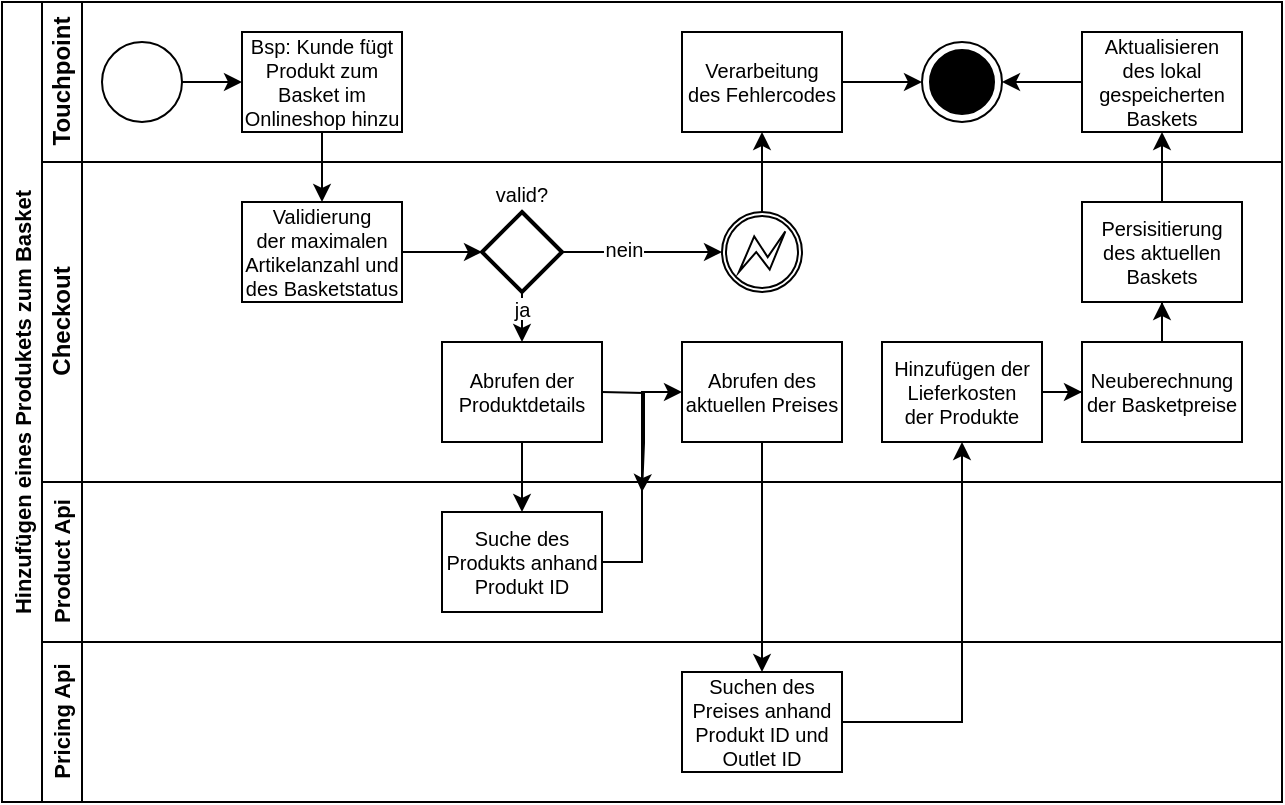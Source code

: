 <mxfile version="16.5.6" type="device"><diagram id="2wMZsplqy6N8PgBtkX_B" name="Seite-1"><mxGraphModel dx="813" dy="-1262" grid="1" gridSize="10" guides="1" tooltips="1" connect="1" arrows="1" fold="1" page="1" pageScale="1" pageWidth="1169" pageHeight="827" math="0" shadow="0"><root><mxCell id="0"/><mxCell id="1" parent="0"/><mxCell id="2uFBdvoXPQzoiTEgPVtV-1" value="Hinzufügen eines Produkets zum Basket" style="swimlane;childLayout=stackLayout;resizeParent=1;resizeParentMax=0;horizontal=0;startSize=20;horizontalStack=0;fontColor=#000000;strokeColor=#000000;fontSize=11;fillColor=none;" parent="1" vertex="1"><mxGeometry x="40" y="2220" width="640" height="400" as="geometry"/></mxCell><mxCell id="2uFBdvoXPQzoiTEgPVtV-2" value="Touchpoint" style="swimlane;html=1;startSize=20;horizontal=0;fontColor=#000000;strokeColor=#000000;fillColor=none;" parent="2uFBdvoXPQzoiTEgPVtV-1" vertex="1"><mxGeometry x="20" width="620" height="80" as="geometry"/></mxCell><mxCell id="2uFBdvoXPQzoiTEgPVtV-3" value="" style="edgeStyle=orthogonalEdgeStyle;rounded=0;orthogonalLoop=1;jettySize=auto;html=1;fontColor=#000000;strokeColor=#000000;" parent="2uFBdvoXPQzoiTEgPVtV-2" source="2uFBdvoXPQzoiTEgPVtV-4" target="2uFBdvoXPQzoiTEgPVtV-5" edge="1"><mxGeometry relative="1" as="geometry"/></mxCell><mxCell id="2uFBdvoXPQzoiTEgPVtV-4" value="" style="ellipse;whiteSpace=wrap;html=1;fontColor=#000000;strokeColor=#000000;fillColor=#FFFFFF;" parent="2uFBdvoXPQzoiTEgPVtV-2" vertex="1"><mxGeometry x="30" y="20" width="40" height="40" as="geometry"/></mxCell><mxCell id="2uFBdvoXPQzoiTEgPVtV-5" value="Bsp: Kunde fügt &#10;Produkt zum &#10;Basket im&#10;Onlineshop hinzu" style="rounded=0;fontFamily=Helvetica;fontSize=10;fontColor=#000000;align=center;strokeColor=#000000;fillColor=#FFFFFF;" parent="2uFBdvoXPQzoiTEgPVtV-2" vertex="1"><mxGeometry x="100" y="15" width="80" height="50" as="geometry"/></mxCell><mxCell id="2uFBdvoXPQzoiTEgPVtV-6" style="edgeStyle=orthogonalEdgeStyle;rounded=0;orthogonalLoop=1;jettySize=auto;html=1;fontSize=10;fontColor=#000000;strokeColor=#000000;" parent="2uFBdvoXPQzoiTEgPVtV-2" source="2uFBdvoXPQzoiTEgPVtV-7" target="2uFBdvoXPQzoiTEgPVtV-8" edge="1"><mxGeometry relative="1" as="geometry"/></mxCell><mxCell id="2uFBdvoXPQzoiTEgPVtV-7" value="Verarbeitung&#10;des Fehlercodes" style="rounded=0;fontFamily=Helvetica;fontSize=10;fontColor=#000000;align=center;strokeColor=#000000;fillColor=#FFFFFF;" parent="2uFBdvoXPQzoiTEgPVtV-2" vertex="1"><mxGeometry x="320" y="15" width="80" height="50" as="geometry"/></mxCell><mxCell id="2uFBdvoXPQzoiTEgPVtV-8" value="" style="ellipse;html=1;shape=endState;fillColor=#000000;strokeColor=#000000;fontSize=10;fontColor=#000000;" parent="2uFBdvoXPQzoiTEgPVtV-2" vertex="1"><mxGeometry x="440" y="20" width="40" height="40" as="geometry"/></mxCell><mxCell id="2uFBdvoXPQzoiTEgPVtV-9" style="edgeStyle=orthogonalEdgeStyle;rounded=0;orthogonalLoop=1;jettySize=auto;html=1;entryX=1;entryY=0.5;entryDx=0;entryDy=0;fontSize=11;fontColor=#000000;strokeColor=#000000;" parent="2uFBdvoXPQzoiTEgPVtV-2" source="2uFBdvoXPQzoiTEgPVtV-10" target="2uFBdvoXPQzoiTEgPVtV-8" edge="1"><mxGeometry relative="1" as="geometry"/></mxCell><mxCell id="2uFBdvoXPQzoiTEgPVtV-10" value="Aktualisieren&#10;des lokal&#10;gespeicherten&#10;Baskets" style="rounded=0;fontFamily=Helvetica;fontSize=10;fontColor=#000000;align=center;strokeColor=#000000;fillColor=#FFFFFF;" parent="2uFBdvoXPQzoiTEgPVtV-2" vertex="1"><mxGeometry x="520" y="15" width="80" height="50" as="geometry"/></mxCell><mxCell id="2uFBdvoXPQzoiTEgPVtV-11" style="edgeStyle=orthogonalEdgeStyle;rounded=0;orthogonalLoop=1;jettySize=auto;html=1;fontSize=10;fontColor=#000000;strokeColor=#000000;" parent="2uFBdvoXPQzoiTEgPVtV-1" source="2uFBdvoXPQzoiTEgPVtV-5" target="2uFBdvoXPQzoiTEgPVtV-16" edge="1"><mxGeometry relative="1" as="geometry"><mxPoint x="160" y="170" as="targetPoint"/></mxGeometry></mxCell><mxCell id="2uFBdvoXPQzoiTEgPVtV-12" value="Checkout" style="swimlane;html=1;startSize=20;horizontal=0;fontColor=#000000;strokeColor=#000000;fillColor=none;" parent="2uFBdvoXPQzoiTEgPVtV-1" vertex="1"><mxGeometry x="20" y="80" width="620" height="160" as="geometry"/></mxCell><mxCell id="2uFBdvoXPQzoiTEgPVtV-15" style="edgeStyle=orthogonalEdgeStyle;rounded=0;orthogonalLoop=1;jettySize=auto;html=1;exitX=1;exitY=0.5;exitDx=0;exitDy=0;fontSize=11;fontColor=#000000;strokeColor=#000000;" parent="2uFBdvoXPQzoiTEgPVtV-12" source="2uFBdvoXPQzoiTEgPVtV-16" target="2uFBdvoXPQzoiTEgPVtV-21" edge="1"><mxGeometry relative="1" as="geometry"/></mxCell><mxCell id="2uFBdvoXPQzoiTEgPVtV-16" value="Validierung&#10;der maximalen&#10;Artikelanzahl und&#10;des Basketstatus" style="rounded=0;fontFamily=Helvetica;fontSize=10;fontColor=#000000;align=center;strokeColor=#000000;fillColor=#FFFFFF;" parent="2uFBdvoXPQzoiTEgPVtV-12" vertex="1"><mxGeometry x="100" y="20" width="80" height="50" as="geometry"/></mxCell><mxCell id="2uFBdvoXPQzoiTEgPVtV-17" style="edgeStyle=orthogonalEdgeStyle;rounded=0;orthogonalLoop=1;jettySize=auto;html=1;fontSize=11;fontColor=#000000;strokeColor=#000000;" parent="2uFBdvoXPQzoiTEgPVtV-12" source="2uFBdvoXPQzoiTEgPVtV-21" target="2uFBdvoXPQzoiTEgPVtV-23" edge="1"><mxGeometry relative="1" as="geometry"/></mxCell><mxCell id="2uFBdvoXPQzoiTEgPVtV-18" value="nein" style="edgeLabel;align=center;verticalAlign=middle;resizable=0;points=[];fontSize=10;fontColor=#000000;labelBackgroundColor=#FFFFFF;" parent="2uFBdvoXPQzoiTEgPVtV-17" vertex="1" connectable="0"><mxGeometry x="-0.221" y="1" relative="1" as="geometry"><mxPoint y="-1" as="offset"/></mxGeometry></mxCell><mxCell id="2uFBdvoXPQzoiTEgPVtV-21" value="" style="strokeWidth=2;html=1;shape=mxgraph.flowchart.decision;whiteSpace=wrap;fontSize=10;fontColor=#000000;fillColor=#FFFFFF;strokeColor=#000000;" parent="2uFBdvoXPQzoiTEgPVtV-12" vertex="1"><mxGeometry x="220" y="25" width="40" height="40" as="geometry"/></mxCell><mxCell id="2uFBdvoXPQzoiTEgPVtV-23" value="" style="points=[[0.145,0.145,0],[0.5,0,0],[0.855,0.145,0],[1,0.5,0],[0.855,0.855,0],[0.5,1,0],[0.145,0.855,0],[0,0.5,0]];shape=mxgraph.bpmn.event;html=1;verticalLabelPosition=bottom;labelBackgroundColor=#ffffff;verticalAlign=top;align=center;perimeter=ellipsePerimeter;outlineConnect=0;aspect=fixed;outline=boundInt;symbol=error;fontSize=10;fontColor=#000000;strokeColor=#000000;fillColor=#FFFFFF;" parent="2uFBdvoXPQzoiTEgPVtV-12" vertex="1"><mxGeometry x="340" y="25" width="40" height="40" as="geometry"/></mxCell><mxCell id="2uFBdvoXPQzoiTEgPVtV-25" value="Neuberechnung&#10;der Basketpreise" style="rounded=0;fontFamily=Helvetica;fontSize=10;fontColor=#000000;align=center;strokeColor=#000000;fillColor=#FFFFFF;" parent="2uFBdvoXPQzoiTEgPVtV-12" vertex="1"><mxGeometry x="520" y="90" width="80" height="50" as="geometry"/></mxCell><mxCell id="2uFBdvoXPQzoiTEgPVtV-26" style="edgeStyle=orthogonalEdgeStyle;rounded=0;orthogonalLoop=1;jettySize=auto;html=1;entryX=0.5;entryY=1;entryDx=0;entryDy=0;fontSize=11;fontColor=#000000;strokeColor=#000000;" parent="2uFBdvoXPQzoiTEgPVtV-12" source="2uFBdvoXPQzoiTEgPVtV-25" target="2uFBdvoXPQzoiTEgPVtV-28" edge="1"><mxGeometry relative="1" as="geometry"><mxPoint x="560.029" y="90" as="sourcePoint"/></mxGeometry></mxCell><mxCell id="2uFBdvoXPQzoiTEgPVtV-28" value="Persisitierung&#10;des aktuellen&#10;Baskets" style="rounded=0;fontFamily=Helvetica;fontSize=10;fontColor=#000000;align=center;strokeColor=#000000;fillColor=#FFFFFF;" parent="2uFBdvoXPQzoiTEgPVtV-12" vertex="1"><mxGeometry x="520" y="20" width="80" height="50" as="geometry"/></mxCell><mxCell id="2uFBdvoXPQzoiTEgPVtV-22" value="valid?" style="text;strokeColor=none;fillColor=none;align=center;verticalAlign=middle;fontSize=10;fontColor=#000000;labelBackgroundColor=none;" parent="2uFBdvoXPQzoiTEgPVtV-12" vertex="1"><mxGeometry x="212.5" y="6" width="55" height="20" as="geometry"/></mxCell><mxCell id="uf-Bu63W4qh3Wx18IaGy-1" value="Abrufen des&#10;aktuellen Preises" style="rounded=0;fontFamily=Helvetica;fontSize=10;fontColor=#000000;align=center;strokeColor=#000000;fillColor=#FFFFFF;" vertex="1" parent="2uFBdvoXPQzoiTEgPVtV-12"><mxGeometry x="320" y="90" width="80" height="50" as="geometry"/></mxCell><mxCell id="uf-Bu63W4qh3Wx18IaGy-10" style="edgeStyle=orthogonalEdgeStyle;rounded=0;orthogonalLoop=1;jettySize=auto;html=1;" edge="1" parent="2uFBdvoXPQzoiTEgPVtV-12" source="uf-Bu63W4qh3Wx18IaGy-9" target="2uFBdvoXPQzoiTEgPVtV-25"><mxGeometry relative="1" as="geometry"/></mxCell><mxCell id="uf-Bu63W4qh3Wx18IaGy-9" value="Hinzufügen der&#10;Lieferkosten&#10;der Produkte" style="rounded=0;fontFamily=Helvetica;fontSize=10;fontColor=#000000;align=center;strokeColor=#000000;fillColor=#FFFFFF;" vertex="1" parent="2uFBdvoXPQzoiTEgPVtV-12"><mxGeometry x="420" y="90" width="80" height="50" as="geometry"/></mxCell><mxCell id="2uFBdvoXPQzoiTEgPVtV-29" value="Product Api" style="swimlane;html=1;startSize=20;horizontal=0;fontColor=#000000;strokeColor=#000000;fontSize=11;fillColor=none;" parent="2uFBdvoXPQzoiTEgPVtV-1" vertex="1"><mxGeometry x="20" y="240" width="620" height="80" as="geometry"/></mxCell><mxCell id="2uFBdvoXPQzoiTEgPVtV-31" style="edgeStyle=orthogonalEdgeStyle;rounded=0;orthogonalLoop=1;jettySize=auto;html=1;fontSize=11;fontColor=#000000;strokeColor=#000000;" parent="2uFBdvoXPQzoiTEgPVtV-1" target="2uFBdvoXPQzoiTEgPVtV-30" edge="1"><mxGeometry relative="1" as="geometry"><mxPoint x="160" y="220" as="sourcePoint"/></mxGeometry></mxCell><mxCell id="2uFBdvoXPQzoiTEgPVtV-33" style="edgeStyle=orthogonalEdgeStyle;rounded=0;orthogonalLoop=1;jettySize=auto;html=1;fontSize=11;fontColor=#000000;strokeColor=#000000;entryX=0.5;entryY=0;entryDx=0;entryDy=0;exitX=1;exitY=0.5;exitDx=0;exitDy=0;" parent="2uFBdvoXPQzoiTEgPVtV-1" target="2uFBdvoXPQzoiTEgPVtV-35" edge="1"><mxGeometry relative="1" as="geometry"><mxPoint x="320" y="245" as="targetPoint"/><mxPoint x="300" y="195" as="sourcePoint"/></mxGeometry></mxCell><mxCell id="2uFBdvoXPQzoiTEgPVtV-34" value="Pricing Api" style="swimlane;html=1;startSize=20;horizontal=0;fontColor=#000000;strokeColor=#000000;fontSize=11;fillColor=none;" parent="2uFBdvoXPQzoiTEgPVtV-1" vertex="1"><mxGeometry x="20" y="320" width="620" height="80" as="geometry"/></mxCell><mxCell id="uf-Bu63W4qh3Wx18IaGy-5" style="edgeStyle=orthogonalEdgeStyle;rounded=0;orthogonalLoop=1;jettySize=auto;html=1;" edge="1" parent="2uFBdvoXPQzoiTEgPVtV-34" source="uf-Bu63W4qh3Wx18IaGy-2" target="uf-Bu63W4qh3Wx18IaGy-3"><mxGeometry relative="1" as="geometry"/></mxCell><mxCell id="uf-Bu63W4qh3Wx18IaGy-2" value="Abrufen der&#10;Produktdetails" style="rounded=0;fontFamily=Helvetica;fontSize=10;fontColor=#000000;align=center;strokeColor=#000000;fillColor=#FFFFFF;" vertex="1" parent="2uFBdvoXPQzoiTEgPVtV-34"><mxGeometry x="200" y="-150" width="80" height="50" as="geometry"/></mxCell><mxCell id="uf-Bu63W4qh3Wx18IaGy-3" value="Suche des &#10;Produkts anhand&#10;Produkt ID" style="rounded=0;fontFamily=Helvetica;fontSize=10;fontColor=#000000;align=center;strokeColor=#000000;fillColor=#FFFFFF;" vertex="1" parent="2uFBdvoXPQzoiTEgPVtV-34"><mxGeometry x="200" y="-65" width="80" height="50" as="geometry"/></mxCell><mxCell id="uf-Bu63W4qh3Wx18IaGy-4" value="Suchen des&#10;Preises anhand&#10;Produkt ID und&#10;Outlet ID" style="rounded=0;fontFamily=Helvetica;fontSize=10;fontColor=#000000;align=center;strokeColor=#000000;fillColor=#FFFFFF;" vertex="1" parent="2uFBdvoXPQzoiTEgPVtV-34"><mxGeometry x="320" y="15" width="80" height="50" as="geometry"/></mxCell><mxCell id="2uFBdvoXPQzoiTEgPVtV-36" style="edgeStyle=orthogonalEdgeStyle;rounded=0;orthogonalLoop=1;jettySize=auto;html=1;fontSize=11;fontColor=#000000;strokeColor=#000000;exitX=0.5;exitY=0;exitDx=0;exitDy=0;exitPerimeter=0;" parent="2uFBdvoXPQzoiTEgPVtV-1" source="2uFBdvoXPQzoiTEgPVtV-23" target="2uFBdvoXPQzoiTEgPVtV-7" edge="1"><mxGeometry relative="1" as="geometry"/></mxCell><mxCell id="2uFBdvoXPQzoiTEgPVtV-37" style="edgeStyle=orthogonalEdgeStyle;rounded=0;orthogonalLoop=1;jettySize=auto;html=1;entryX=0.5;entryY=1;entryDx=0;entryDy=0;fontSize=11;fontColor=#000000;strokeColor=#000000;" parent="2uFBdvoXPQzoiTEgPVtV-1" source="2uFBdvoXPQzoiTEgPVtV-28" target="2uFBdvoXPQzoiTEgPVtV-10" edge="1"><mxGeometry relative="1" as="geometry"/></mxCell><mxCell id="2uFBdvoXPQzoiTEgPVtV-38" style="edgeStyle=orthogonalEdgeStyle;rounded=0;orthogonalLoop=1;jettySize=auto;html=1;exitX=1;exitY=0.5;exitDx=0;exitDy=0;entryX=0.5;entryY=1;entryDx=0;entryDy=0;fontSize=11;fontColor=#000000;strokeColor=#000000;" parent="2uFBdvoXPQzoiTEgPVtV-1" source="2uFBdvoXPQzoiTEgPVtV-30" edge="1"><mxGeometry relative="1" as="geometry"><mxPoint x="260" y="220" as="targetPoint"/></mxGeometry></mxCell><mxCell id="2uFBdvoXPQzoiTEgPVtV-19" style="edgeStyle=orthogonalEdgeStyle;rounded=0;orthogonalLoop=1;jettySize=auto;html=1;exitX=0.5;exitY=1;exitDx=0;exitDy=0;exitPerimeter=0;fontSize=11;fontColor=#000000;strokeColor=#000000;" parent="2uFBdvoXPQzoiTEgPVtV-1" source="2uFBdvoXPQzoiTEgPVtV-21" target="uf-Bu63W4qh3Wx18IaGy-2" edge="1"><mxGeometry relative="1" as="geometry"><mxPoint x="260" y="190" as="targetPoint"/></mxGeometry></mxCell><mxCell id="2uFBdvoXPQzoiTEgPVtV-20" value="ja" style="edgeLabel;align=center;verticalAlign=middle;resizable=0;points=[];fontSize=10;fontColor=#000000;labelBackgroundColor=#FFFFFF;" parent="2uFBdvoXPQzoiTEgPVtV-19" vertex="1" connectable="0"><mxGeometry x="-0.644" y="1" relative="1" as="geometry"><mxPoint x="-1" y="-2" as="offset"/></mxGeometry></mxCell><mxCell id="uf-Bu63W4qh3Wx18IaGy-8" style="edgeStyle=orthogonalEdgeStyle;rounded=0;orthogonalLoop=1;jettySize=auto;html=1;exitX=1;exitY=0.5;exitDx=0;exitDy=0;" edge="1" parent="2uFBdvoXPQzoiTEgPVtV-1" source="uf-Bu63W4qh3Wx18IaGy-4" target="uf-Bu63W4qh3Wx18IaGy-9"><mxGeometry relative="1" as="geometry"/></mxCell><mxCell id="uf-Bu63W4qh3Wx18IaGy-6" style="edgeStyle=orthogonalEdgeStyle;rounded=0;orthogonalLoop=1;jettySize=auto;html=1;entryX=0;entryY=0.5;entryDx=0;entryDy=0;" edge="1" parent="2uFBdvoXPQzoiTEgPVtV-1" source="uf-Bu63W4qh3Wx18IaGy-3" target="uf-Bu63W4qh3Wx18IaGy-1"><mxGeometry relative="1" as="geometry"/></mxCell><mxCell id="uf-Bu63W4qh3Wx18IaGy-7" style="edgeStyle=orthogonalEdgeStyle;rounded=0;orthogonalLoop=1;jettySize=auto;html=1;exitX=0.5;exitY=1;exitDx=0;exitDy=0;" edge="1" parent="2uFBdvoXPQzoiTEgPVtV-1" source="uf-Bu63W4qh3Wx18IaGy-1" target="uf-Bu63W4qh3Wx18IaGy-4"><mxGeometry relative="1" as="geometry"/></mxCell></root></mxGraphModel></diagram></mxfile>